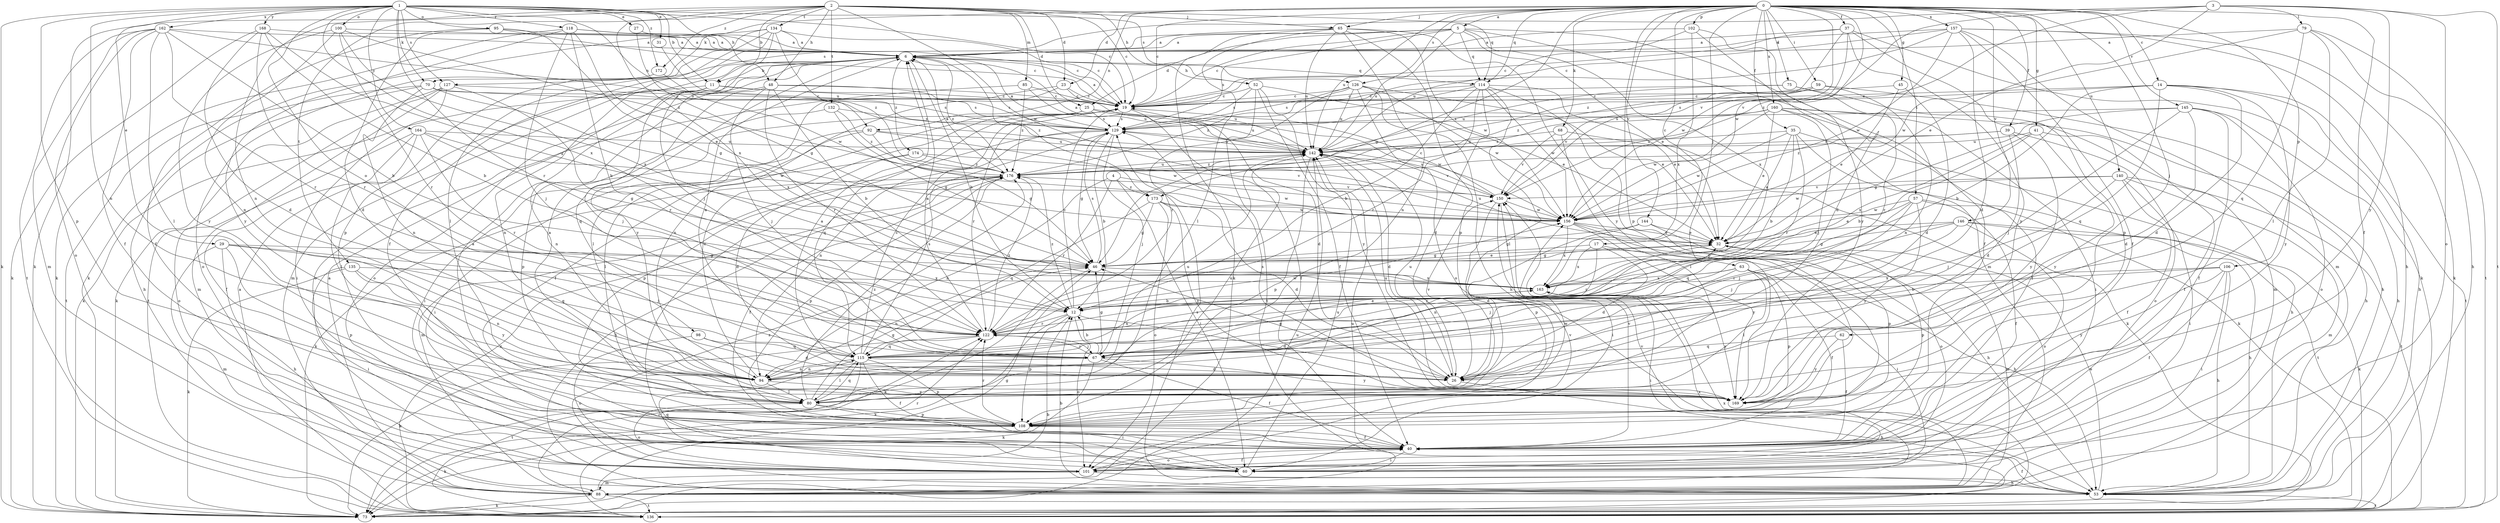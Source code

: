 strict digraph  {
0;
1;
2;
3;
4;
5;
6;
11;
12;
14;
17;
19;
23;
25;
26;
27;
29;
31;
32;
35;
37;
39;
40;
41;
45;
46;
48;
52;
53;
57;
59;
60;
62;
63;
65;
67;
68;
70;
73;
75;
79;
80;
85;
88;
92;
94;
95;
98;
100;
101;
102;
106;
108;
114;
115;
118;
122;
126;
127;
129;
132;
134;
135;
136;
140;
142;
144;
145;
146;
150;
156;
157;
160;
162;
163;
164;
168;
169;
172;
173;
174;
176;
0 -> 5  [label=a];
0 -> 14  [label=c];
0 -> 17  [label=c];
0 -> 19  [label=c];
0 -> 23  [label=d];
0 -> 35  [label=f];
0 -> 37  [label=f];
0 -> 39  [label=f];
0 -> 40  [label=f];
0 -> 41  [label=g];
0 -> 45  [label=g];
0 -> 46  [label=g];
0 -> 57  [label=i];
0 -> 59  [label=i];
0 -> 62  [label=j];
0 -> 63  [label=j];
0 -> 65  [label=j];
0 -> 68  [label=k];
0 -> 70  [label=k];
0 -> 75  [label=l];
0 -> 92  [label=n];
0 -> 102  [label=p];
0 -> 106  [label=p];
0 -> 108  [label=p];
0 -> 114  [label=q];
0 -> 126  [label=s];
0 -> 140  [label=u];
0 -> 142  [label=u];
0 -> 144  [label=v];
0 -> 145  [label=v];
0 -> 146  [label=v];
0 -> 150  [label=v];
0 -> 156  [label=w];
0 -> 157  [label=x];
0 -> 160  [label=x];
1 -> 11  [label=b];
1 -> 19  [label=c];
1 -> 27  [label=e];
1 -> 29  [label=e];
1 -> 31  [label=e];
1 -> 48  [label=h];
1 -> 70  [label=k];
1 -> 73  [label=k];
1 -> 92  [label=n];
1 -> 94  [label=n];
1 -> 95  [label=o];
1 -> 98  [label=o];
1 -> 100  [label=o];
1 -> 108  [label=p];
1 -> 118  [label=r];
1 -> 122  [label=r];
1 -> 126  [label=s];
1 -> 127  [label=s];
1 -> 162  [label=x];
1 -> 163  [label=x];
1 -> 164  [label=y];
1 -> 168  [label=y];
1 -> 172  [label=z];
2 -> 11  [label=b];
2 -> 19  [label=c];
2 -> 23  [label=d];
2 -> 25  [label=d];
2 -> 48  [label=h];
2 -> 52  [label=h];
2 -> 65  [label=j];
2 -> 73  [label=k];
2 -> 85  [label=m];
2 -> 94  [label=n];
2 -> 114  [label=q];
2 -> 132  [label=t];
2 -> 134  [label=t];
2 -> 135  [label=t];
2 -> 156  [label=w];
2 -> 163  [label=x];
2 -> 172  [label=z];
3 -> 6  [label=a];
3 -> 32  [label=e];
3 -> 79  [label=l];
3 -> 101  [label=o];
3 -> 136  [label=t];
3 -> 150  [label=v];
3 -> 169  [label=y];
3 -> 173  [label=z];
4 -> 60  [label=i];
4 -> 94  [label=n];
4 -> 122  [label=r];
4 -> 156  [label=w];
4 -> 173  [label=z];
5 -> 6  [label=a];
5 -> 19  [label=c];
5 -> 25  [label=d];
5 -> 26  [label=d];
5 -> 32  [label=e];
5 -> 40  [label=f];
5 -> 114  [label=q];
5 -> 127  [label=s];
5 -> 129  [label=s];
5 -> 142  [label=u];
5 -> 163  [label=x];
6 -> 11  [label=b];
6 -> 12  [label=b];
6 -> 52  [label=h];
6 -> 88  [label=m];
6 -> 114  [label=q];
6 -> 169  [label=y];
6 -> 173  [label=z];
6 -> 174  [label=z];
6 -> 176  [label=z];
11 -> 19  [label=c];
11 -> 67  [label=j];
11 -> 73  [label=k];
11 -> 94  [label=n];
11 -> 129  [label=s];
12 -> 19  [label=c];
12 -> 26  [label=d];
12 -> 73  [label=k];
12 -> 101  [label=o];
12 -> 108  [label=p];
12 -> 122  [label=r];
12 -> 176  [label=z];
14 -> 12  [label=b];
14 -> 19  [label=c];
14 -> 26  [label=d];
14 -> 53  [label=h];
14 -> 115  [label=q];
14 -> 129  [label=s];
14 -> 136  [label=t];
14 -> 169  [label=y];
17 -> 26  [label=d];
17 -> 46  [label=g];
17 -> 53  [label=h];
17 -> 94  [label=n];
17 -> 163  [label=x];
19 -> 6  [label=a];
19 -> 26  [label=d];
19 -> 40  [label=f];
19 -> 115  [label=q];
19 -> 122  [label=r];
19 -> 129  [label=s];
23 -> 19  [label=c];
23 -> 80  [label=l];
23 -> 94  [label=n];
23 -> 142  [label=u];
25 -> 40  [label=f];
25 -> 108  [label=p];
25 -> 129  [label=s];
25 -> 142  [label=u];
25 -> 156  [label=w];
26 -> 6  [label=a];
26 -> 46  [label=g];
26 -> 53  [label=h];
26 -> 142  [label=u];
26 -> 150  [label=v];
27 -> 6  [label=a];
27 -> 46  [label=g];
29 -> 46  [label=g];
29 -> 53  [label=h];
29 -> 67  [label=j];
29 -> 88  [label=m];
29 -> 108  [label=p];
29 -> 115  [label=q];
31 -> 142  [label=u];
32 -> 46  [label=g];
32 -> 88  [label=m];
32 -> 108  [label=p];
32 -> 122  [label=r];
32 -> 142  [label=u];
35 -> 12  [label=b];
35 -> 32  [label=e];
35 -> 53  [label=h];
35 -> 73  [label=k];
35 -> 122  [label=r];
35 -> 142  [label=u];
35 -> 156  [label=w];
37 -> 6  [label=a];
37 -> 19  [label=c];
37 -> 73  [label=k];
37 -> 108  [label=p];
37 -> 156  [label=w];
37 -> 169  [label=y];
37 -> 176  [label=z];
39 -> 26  [label=d];
39 -> 101  [label=o];
39 -> 142  [label=u];
39 -> 169  [label=y];
39 -> 176  [label=z];
40 -> 60  [label=i];
40 -> 101  [label=o];
40 -> 150  [label=v];
41 -> 12  [label=b];
41 -> 40  [label=f];
41 -> 142  [label=u];
41 -> 163  [label=x];
41 -> 169  [label=y];
45 -> 19  [label=c];
45 -> 26  [label=d];
45 -> 32  [label=e];
46 -> 32  [label=e];
46 -> 73  [label=k];
46 -> 94  [label=n];
46 -> 129  [label=s];
46 -> 163  [label=x];
48 -> 12  [label=b];
48 -> 19  [label=c];
48 -> 67  [label=j];
48 -> 101  [label=o];
48 -> 115  [label=q];
48 -> 122  [label=r];
48 -> 129  [label=s];
52 -> 19  [label=c];
52 -> 32  [label=e];
52 -> 40  [label=f];
52 -> 129  [label=s];
52 -> 136  [label=t];
52 -> 169  [label=y];
53 -> 12  [label=b];
53 -> 32  [label=e];
53 -> 40  [label=f];
53 -> 129  [label=s];
53 -> 136  [label=t];
53 -> 176  [label=z];
57 -> 32  [label=e];
57 -> 40  [label=f];
57 -> 67  [label=j];
57 -> 115  [label=q];
57 -> 136  [label=t];
57 -> 156  [label=w];
57 -> 169  [label=y];
59 -> 19  [label=c];
59 -> 53  [label=h];
59 -> 94  [label=n];
59 -> 150  [label=v];
59 -> 176  [label=z];
60 -> 115  [label=q];
60 -> 142  [label=u];
62 -> 40  [label=f];
62 -> 115  [label=q];
62 -> 169  [label=y];
63 -> 40  [label=f];
63 -> 60  [label=i];
63 -> 67  [label=j];
63 -> 80  [label=l];
63 -> 108  [label=p];
63 -> 122  [label=r];
63 -> 163  [label=x];
65 -> 6  [label=a];
65 -> 73  [label=k];
65 -> 80  [label=l];
65 -> 94  [label=n];
65 -> 108  [label=p];
65 -> 142  [label=u];
65 -> 156  [label=w];
65 -> 169  [label=y];
67 -> 12  [label=b];
67 -> 40  [label=f];
67 -> 46  [label=g];
67 -> 73  [label=k];
67 -> 94  [label=n];
67 -> 122  [label=r];
67 -> 169  [label=y];
68 -> 73  [label=k];
68 -> 80  [label=l];
68 -> 142  [label=u];
68 -> 150  [label=v];
70 -> 19  [label=c];
70 -> 53  [label=h];
70 -> 94  [label=n];
70 -> 129  [label=s];
70 -> 136  [label=t];
70 -> 163  [label=x];
73 -> 142  [label=u];
73 -> 163  [label=x];
75 -> 19  [label=c];
75 -> 88  [label=m];
75 -> 122  [label=r];
75 -> 142  [label=u];
79 -> 6  [label=a];
79 -> 53  [label=h];
79 -> 80  [label=l];
79 -> 115  [label=q];
79 -> 136  [label=t];
79 -> 156  [label=w];
80 -> 6  [label=a];
80 -> 46  [label=g];
80 -> 60  [label=i];
80 -> 101  [label=o];
80 -> 108  [label=p];
80 -> 115  [label=q];
80 -> 142  [label=u];
80 -> 176  [label=z];
85 -> 19  [label=c];
85 -> 101  [label=o];
85 -> 142  [label=u];
85 -> 176  [label=z];
88 -> 6  [label=a];
88 -> 46  [label=g];
88 -> 73  [label=k];
88 -> 122  [label=r];
88 -> 136  [label=t];
88 -> 142  [label=u];
88 -> 150  [label=v];
88 -> 163  [label=x];
92 -> 46  [label=g];
92 -> 60  [label=i];
92 -> 80  [label=l];
92 -> 142  [label=u];
92 -> 156  [label=w];
94 -> 19  [label=c];
94 -> 80  [label=l];
94 -> 142  [label=u];
94 -> 169  [label=y];
95 -> 6  [label=a];
95 -> 19  [label=c];
95 -> 26  [label=d];
95 -> 40  [label=f];
95 -> 46  [label=g];
98 -> 26  [label=d];
98 -> 101  [label=o];
98 -> 115  [label=q];
100 -> 6  [label=a];
100 -> 94  [label=n];
100 -> 122  [label=r];
100 -> 163  [label=x];
100 -> 169  [label=y];
100 -> 176  [label=z];
101 -> 40  [label=f];
101 -> 53  [label=h];
101 -> 88  [label=m];
101 -> 122  [label=r];
101 -> 150  [label=v];
102 -> 6  [label=a];
102 -> 88  [label=m];
102 -> 142  [label=u];
102 -> 163  [label=x];
102 -> 169  [label=y];
106 -> 12  [label=b];
106 -> 40  [label=f];
106 -> 53  [label=h];
106 -> 60  [label=i];
106 -> 163  [label=x];
106 -> 169  [label=y];
108 -> 6  [label=a];
108 -> 40  [label=f];
108 -> 73  [label=k];
108 -> 122  [label=r];
108 -> 156  [label=w];
114 -> 12  [label=b];
114 -> 19  [label=c];
114 -> 26  [label=d];
114 -> 32  [label=e];
114 -> 80  [label=l];
114 -> 108  [label=p];
114 -> 122  [label=r];
114 -> 156  [label=w];
114 -> 176  [label=z];
115 -> 6  [label=a];
115 -> 19  [label=c];
115 -> 26  [label=d];
115 -> 32  [label=e];
115 -> 40  [label=f];
115 -> 80  [label=l];
115 -> 94  [label=n];
115 -> 108  [label=p];
115 -> 129  [label=s];
115 -> 136  [label=t];
115 -> 163  [label=x];
118 -> 6  [label=a];
118 -> 12  [label=b];
118 -> 19  [label=c];
118 -> 32  [label=e];
118 -> 67  [label=j];
118 -> 73  [label=k];
118 -> 169  [label=y];
122 -> 6  [label=a];
122 -> 67  [label=j];
122 -> 73  [label=k];
122 -> 115  [label=q];
122 -> 156  [label=w];
122 -> 176  [label=z];
126 -> 19  [label=c];
126 -> 32  [label=e];
126 -> 53  [label=h];
126 -> 101  [label=o];
126 -> 122  [label=r];
126 -> 129  [label=s];
126 -> 142  [label=u];
126 -> 156  [label=w];
127 -> 19  [label=c];
127 -> 60  [label=i];
127 -> 73  [label=k];
127 -> 88  [label=m];
127 -> 122  [label=r];
127 -> 136  [label=t];
129 -> 6  [label=a];
129 -> 12  [label=b];
129 -> 46  [label=g];
129 -> 67  [label=j];
129 -> 94  [label=n];
129 -> 108  [label=p];
129 -> 142  [label=u];
132 -> 46  [label=g];
132 -> 94  [label=n];
132 -> 129  [label=s];
132 -> 176  [label=z];
134 -> 6  [label=a];
134 -> 19  [label=c];
134 -> 40  [label=f];
134 -> 67  [label=j];
134 -> 73  [label=k];
134 -> 80  [label=l];
134 -> 108  [label=p];
134 -> 176  [label=z];
135 -> 60  [label=i];
135 -> 73  [label=k];
135 -> 94  [label=n];
135 -> 163  [label=x];
135 -> 169  [label=y];
136 -> 6  [label=a];
136 -> 12  [label=b];
136 -> 176  [label=z];
140 -> 40  [label=f];
140 -> 60  [label=i];
140 -> 67  [label=j];
140 -> 88  [label=m];
140 -> 136  [label=t];
140 -> 150  [label=v];
140 -> 156  [label=w];
142 -> 6  [label=a];
142 -> 26  [label=d];
142 -> 108  [label=p];
142 -> 150  [label=v];
142 -> 176  [label=z];
144 -> 26  [label=d];
144 -> 32  [label=e];
144 -> 46  [label=g];
144 -> 108  [label=p];
145 -> 26  [label=d];
145 -> 40  [label=f];
145 -> 46  [label=g];
145 -> 53  [label=h];
145 -> 67  [label=j];
145 -> 101  [label=o];
145 -> 129  [label=s];
146 -> 32  [label=e];
146 -> 46  [label=g];
146 -> 53  [label=h];
146 -> 67  [label=j];
146 -> 73  [label=k];
146 -> 101  [label=o];
146 -> 122  [label=r];
150 -> 19  [label=c];
150 -> 60  [label=i];
150 -> 108  [label=p];
150 -> 129  [label=s];
150 -> 156  [label=w];
156 -> 32  [label=e];
156 -> 53  [label=h];
156 -> 101  [label=o];
156 -> 163  [label=x];
156 -> 169  [label=y];
157 -> 6  [label=a];
157 -> 19  [label=c];
157 -> 26  [label=d];
157 -> 40  [label=f];
157 -> 53  [label=h];
157 -> 73  [label=k];
157 -> 88  [label=m];
157 -> 129  [label=s];
157 -> 156  [label=w];
160 -> 32  [label=e];
160 -> 40  [label=f];
160 -> 53  [label=h];
160 -> 60  [label=i];
160 -> 67  [label=j];
160 -> 129  [label=s];
160 -> 156  [label=w];
160 -> 176  [label=z];
162 -> 6  [label=a];
162 -> 12  [label=b];
162 -> 40  [label=f];
162 -> 80  [label=l];
162 -> 88  [label=m];
162 -> 101  [label=o];
162 -> 122  [label=r];
162 -> 136  [label=t];
162 -> 142  [label=u];
163 -> 12  [label=b];
163 -> 60  [label=i];
163 -> 169  [label=y];
164 -> 40  [label=f];
164 -> 46  [label=g];
164 -> 80  [label=l];
164 -> 101  [label=o];
164 -> 122  [label=r];
164 -> 142  [label=u];
164 -> 156  [label=w];
168 -> 6  [label=a];
168 -> 12  [label=b];
168 -> 26  [label=d];
168 -> 46  [label=g];
168 -> 73  [label=k];
168 -> 122  [label=r];
169 -> 129  [label=s];
169 -> 142  [label=u];
172 -> 101  [label=o];
172 -> 156  [label=w];
173 -> 26  [label=d];
173 -> 46  [label=g];
173 -> 101  [label=o];
173 -> 115  [label=q];
173 -> 156  [label=w];
173 -> 169  [label=y];
174 -> 26  [label=d];
174 -> 60  [label=i];
174 -> 150  [label=v];
174 -> 176  [label=z];
176 -> 6  [label=a];
176 -> 40  [label=f];
176 -> 53  [label=h];
176 -> 60  [label=i];
176 -> 73  [label=k];
176 -> 88  [label=m];
176 -> 108  [label=p];
176 -> 142  [label=u];
176 -> 150  [label=v];
}
